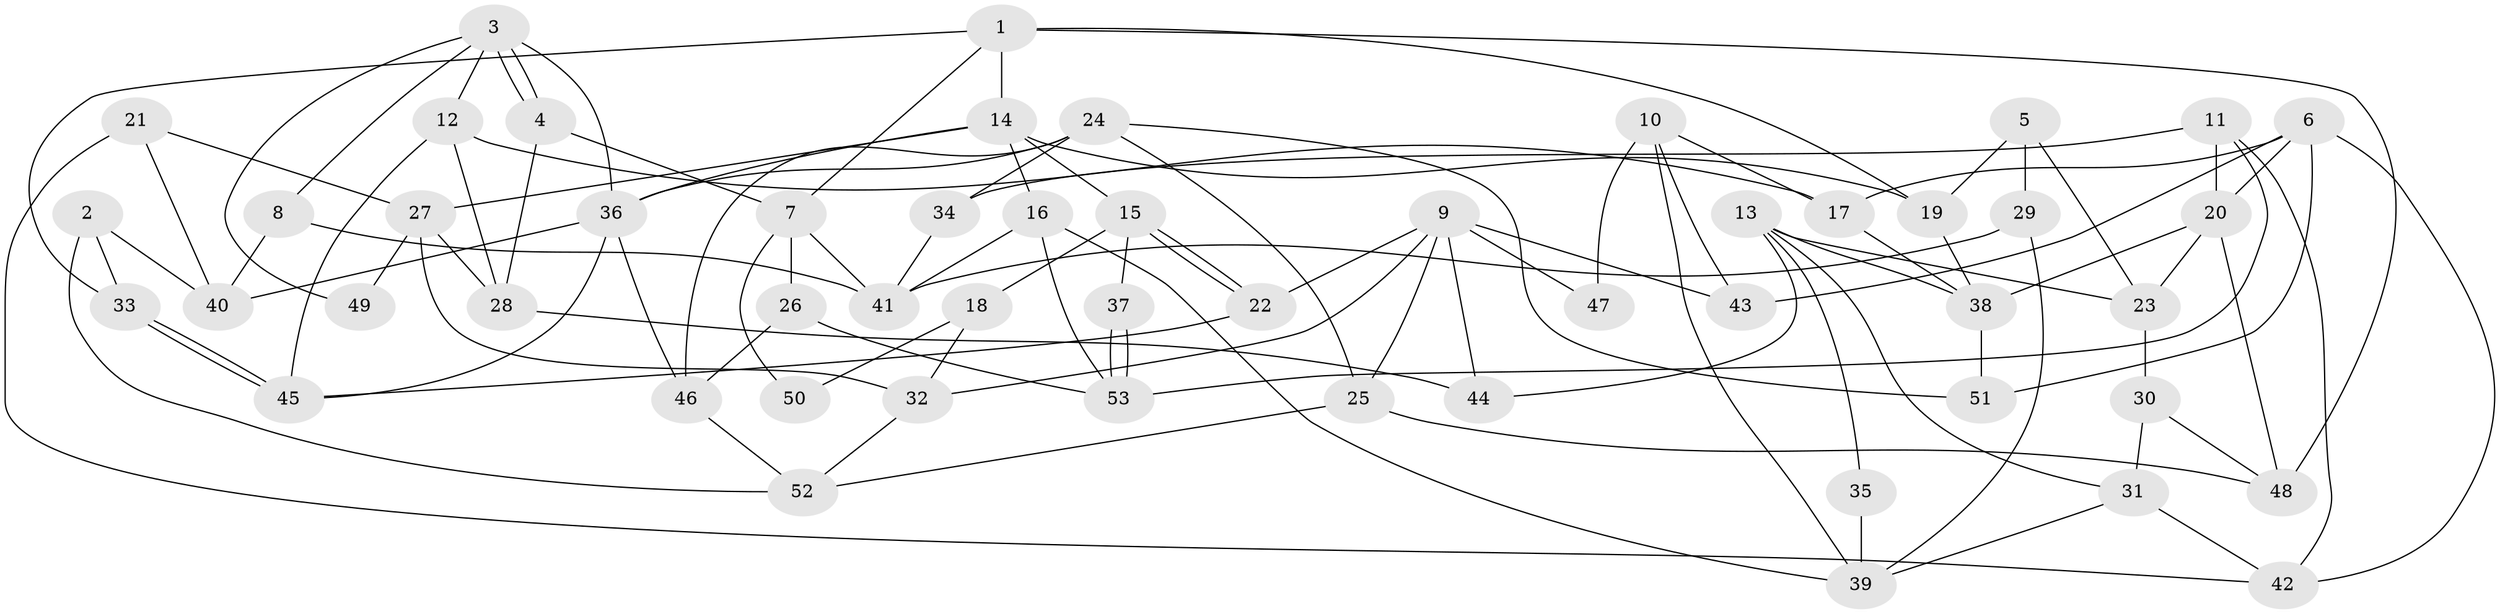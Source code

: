 // coarse degree distribution, {4: 0.23333333333333334, 6: 0.2, 5: 0.26666666666666666, 3: 0.06666666666666667, 7: 0.13333333333333333, 8: 0.03333333333333333, 2: 0.06666666666666667}
// Generated by graph-tools (version 1.1) at 2025/41/03/06/25 10:41:54]
// undirected, 53 vertices, 106 edges
graph export_dot {
graph [start="1"]
  node [color=gray90,style=filled];
  1;
  2;
  3;
  4;
  5;
  6;
  7;
  8;
  9;
  10;
  11;
  12;
  13;
  14;
  15;
  16;
  17;
  18;
  19;
  20;
  21;
  22;
  23;
  24;
  25;
  26;
  27;
  28;
  29;
  30;
  31;
  32;
  33;
  34;
  35;
  36;
  37;
  38;
  39;
  40;
  41;
  42;
  43;
  44;
  45;
  46;
  47;
  48;
  49;
  50;
  51;
  52;
  53;
  1 -- 7;
  1 -- 19;
  1 -- 14;
  1 -- 33;
  1 -- 48;
  2 -- 33;
  2 -- 52;
  2 -- 40;
  3 -- 4;
  3 -- 4;
  3 -- 12;
  3 -- 8;
  3 -- 36;
  3 -- 49;
  4 -- 7;
  4 -- 28;
  5 -- 23;
  5 -- 19;
  5 -- 29;
  6 -- 43;
  6 -- 20;
  6 -- 17;
  6 -- 42;
  6 -- 51;
  7 -- 26;
  7 -- 41;
  7 -- 50;
  8 -- 40;
  8 -- 41;
  9 -- 22;
  9 -- 25;
  9 -- 32;
  9 -- 43;
  9 -- 44;
  9 -- 47;
  10 -- 39;
  10 -- 17;
  10 -- 43;
  10 -- 47;
  11 -- 53;
  11 -- 20;
  11 -- 34;
  11 -- 42;
  12 -- 28;
  12 -- 45;
  12 -- 17;
  13 -- 38;
  13 -- 31;
  13 -- 23;
  13 -- 35;
  13 -- 44;
  14 -- 27;
  14 -- 15;
  14 -- 16;
  14 -- 19;
  14 -- 36;
  15 -- 22;
  15 -- 22;
  15 -- 18;
  15 -- 37;
  16 -- 41;
  16 -- 39;
  16 -- 53;
  17 -- 38;
  18 -- 32;
  18 -- 50;
  19 -- 38;
  20 -- 48;
  20 -- 38;
  20 -- 23;
  21 -- 40;
  21 -- 42;
  21 -- 27;
  22 -- 45;
  23 -- 30;
  24 -- 36;
  24 -- 25;
  24 -- 34;
  24 -- 46;
  24 -- 51;
  25 -- 52;
  25 -- 48;
  26 -- 53;
  26 -- 46;
  27 -- 28;
  27 -- 32;
  27 -- 49;
  28 -- 44;
  29 -- 41;
  29 -- 39;
  30 -- 31;
  30 -- 48;
  31 -- 39;
  31 -- 42;
  32 -- 52;
  33 -- 45;
  33 -- 45;
  34 -- 41;
  35 -- 39;
  36 -- 40;
  36 -- 45;
  36 -- 46;
  37 -- 53;
  37 -- 53;
  38 -- 51;
  46 -- 52;
}
